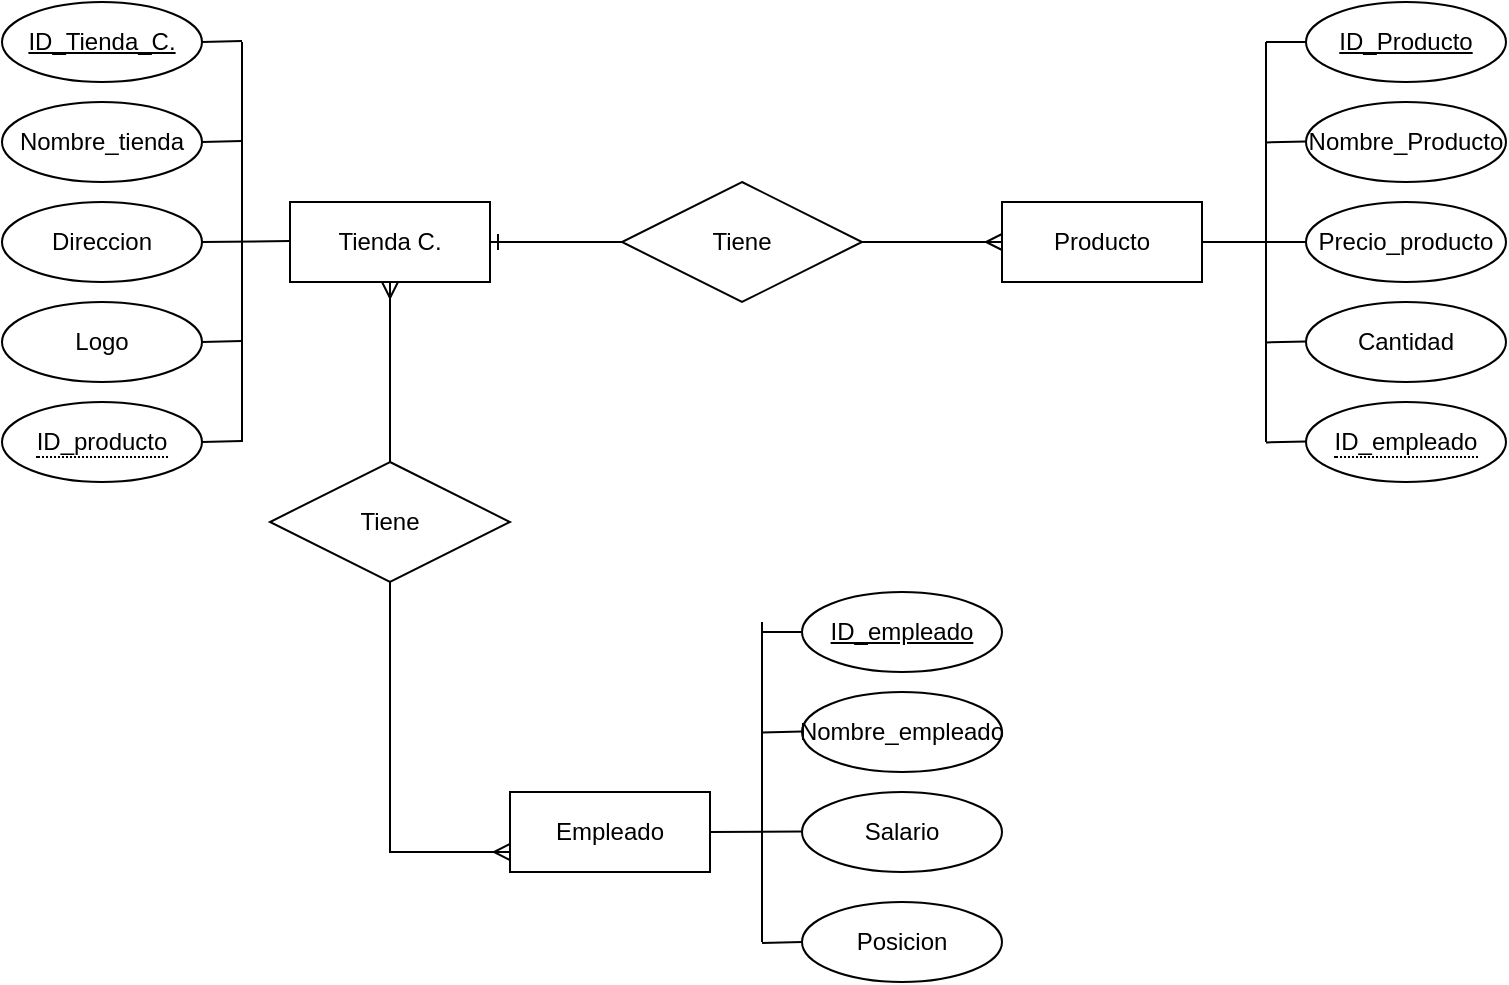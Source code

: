 <mxfile version="24.0.7" type="github" pages="5">
  <diagram name="Tienda.C" id="2m8V6FhZwHOZ2VNkXqWa">
    <mxGraphModel dx="1582" dy="851" grid="1" gridSize="10" guides="1" tooltips="1" connect="1" arrows="1" fold="1" page="1" pageScale="1" pageWidth="827" pageHeight="1169" math="0" shadow="0">
      <root>
        <mxCell id="0" />
        <mxCell id="1" parent="0" />
        <mxCell id="zKmw8zsdRDRV4cDCO3nt-3" value="Tienda C." style="whiteSpace=wrap;html=1;align=center;" vertex="1" parent="1">
          <mxGeometry x="364" y="250" width="100" height="40" as="geometry" />
        </mxCell>
        <mxCell id="zKmw8zsdRDRV4cDCO3nt-4" value="Nombre_tienda" style="ellipse;whiteSpace=wrap;html=1;align=center;" vertex="1" parent="1">
          <mxGeometry x="220" y="200" width="100" height="40" as="geometry" />
        </mxCell>
        <mxCell id="zKmw8zsdRDRV4cDCO3nt-5" value="ID_Tienda_C." style="ellipse;whiteSpace=wrap;html=1;align=center;fontStyle=4;" vertex="1" parent="1">
          <mxGeometry x="220" y="150" width="100" height="40" as="geometry" />
        </mxCell>
        <mxCell id="zKmw8zsdRDRV4cDCO3nt-6" value="&lt;span style=&quot;border-bottom: 1px dotted&quot;&gt;ID_producto&lt;/span&gt;" style="ellipse;whiteSpace=wrap;html=1;align=center;" vertex="1" parent="1">
          <mxGeometry x="220" y="350" width="100" height="40" as="geometry" />
        </mxCell>
        <mxCell id="zKmw8zsdRDRV4cDCO3nt-7" value="Direccion" style="ellipse;whiteSpace=wrap;html=1;align=center;" vertex="1" parent="1">
          <mxGeometry x="220" y="250" width="100" height="40" as="geometry" />
        </mxCell>
        <mxCell id="zKmw8zsdRDRV4cDCO3nt-8" value="Logo" style="ellipse;whiteSpace=wrap;html=1;align=center;" vertex="1" parent="1">
          <mxGeometry x="220" y="300" width="100" height="40" as="geometry" />
        </mxCell>
        <mxCell id="zKmw8zsdRDRV4cDCO3nt-12" value="" style="endArrow=none;html=1;rounded=0;" edge="1" parent="1">
          <mxGeometry relative="1" as="geometry">
            <mxPoint x="340" y="370" as="sourcePoint" />
            <mxPoint x="340" y="170" as="targetPoint" />
          </mxGeometry>
        </mxCell>
        <mxCell id="zKmw8zsdRDRV4cDCO3nt-13" value="" style="endArrow=none;html=1;rounded=0;exitX=1;exitY=0.5;exitDx=0;exitDy=0;" edge="1" parent="1" source="zKmw8zsdRDRV4cDCO3nt-5">
          <mxGeometry relative="1" as="geometry">
            <mxPoint x="310" y="169.55" as="sourcePoint" />
            <mxPoint x="340" y="169.55" as="targetPoint" />
          </mxGeometry>
        </mxCell>
        <mxCell id="zKmw8zsdRDRV4cDCO3nt-14" value="" style="endArrow=none;html=1;rounded=0;exitX=1;exitY=0.5;exitDx=0;exitDy=0;" edge="1" parent="1" source="zKmw8zsdRDRV4cDCO3nt-7">
          <mxGeometry relative="1" as="geometry">
            <mxPoint x="340" y="270" as="sourcePoint" />
            <mxPoint x="364" y="269.55" as="targetPoint" />
          </mxGeometry>
        </mxCell>
        <mxCell id="zKmw8zsdRDRV4cDCO3nt-15" value="" style="endArrow=none;html=1;rounded=0;exitX=1;exitY=0.5;exitDx=0;exitDy=0;" edge="1" parent="1">
          <mxGeometry relative="1" as="geometry">
            <mxPoint x="320" y="220" as="sourcePoint" />
            <mxPoint x="340" y="219.55" as="targetPoint" />
          </mxGeometry>
        </mxCell>
        <mxCell id="zKmw8zsdRDRV4cDCO3nt-16" value="" style="endArrow=none;html=1;rounded=0;exitX=1;exitY=0.5;exitDx=0;exitDy=0;" edge="1" parent="1">
          <mxGeometry relative="1" as="geometry">
            <mxPoint x="320" y="320" as="sourcePoint" />
            <mxPoint x="340" y="319.55" as="targetPoint" />
          </mxGeometry>
        </mxCell>
        <mxCell id="zKmw8zsdRDRV4cDCO3nt-17" value="" style="endArrow=none;html=1;rounded=0;exitX=1;exitY=0.5;exitDx=0;exitDy=0;" edge="1" parent="1">
          <mxGeometry relative="1" as="geometry">
            <mxPoint x="320" y="370" as="sourcePoint" />
            <mxPoint x="340" y="369.55" as="targetPoint" />
          </mxGeometry>
        </mxCell>
        <mxCell id="zKmw8zsdRDRV4cDCO3nt-19" style="edgeStyle=orthogonalEdgeStyle;rounded=0;orthogonalLoop=1;jettySize=auto;html=1;entryX=1;entryY=0.5;entryDx=0;entryDy=0;endArrow=ERone;endFill=0;" edge="1" parent="1" source="zKmw8zsdRDRV4cDCO3nt-18" target="zKmw8zsdRDRV4cDCO3nt-3">
          <mxGeometry relative="1" as="geometry" />
        </mxCell>
        <mxCell id="zKmw8zsdRDRV4cDCO3nt-442" style="edgeStyle=orthogonalEdgeStyle;rounded=0;orthogonalLoop=1;jettySize=auto;html=1;entryX=0;entryY=0.5;entryDx=0;entryDy=0;endArrow=ERmany;endFill=0;" edge="1" parent="1" source="zKmw8zsdRDRV4cDCO3nt-18" target="zKmw8zsdRDRV4cDCO3nt-441">
          <mxGeometry relative="1" as="geometry" />
        </mxCell>
        <mxCell id="zKmw8zsdRDRV4cDCO3nt-18" value="Tiene" style="shape=rhombus;perimeter=rhombusPerimeter;whiteSpace=wrap;html=1;align=center;" vertex="1" parent="1">
          <mxGeometry x="530" y="240" width="120" height="60" as="geometry" />
        </mxCell>
        <mxCell id="zKmw8zsdRDRV4cDCO3nt-441" value="Producto" style="whiteSpace=wrap;html=1;align=center;" vertex="1" parent="1">
          <mxGeometry x="720" y="250" width="100" height="40" as="geometry" />
        </mxCell>
        <mxCell id="zKmw8zsdRDRV4cDCO3nt-444" value="Nombre_Producto" style="ellipse;whiteSpace=wrap;html=1;align=center;direction=west;" vertex="1" parent="1">
          <mxGeometry x="872" y="200" width="100" height="40" as="geometry" />
        </mxCell>
        <mxCell id="zKmw8zsdRDRV4cDCO3nt-445" value="ID_Producto" style="ellipse;whiteSpace=wrap;html=1;align=center;fontStyle=4;direction=west;" vertex="1" parent="1">
          <mxGeometry x="872" y="150" width="100" height="40" as="geometry" />
        </mxCell>
        <mxCell id="zKmw8zsdRDRV4cDCO3nt-446" value="&lt;span style=&quot;border-bottom: 1px dotted&quot;&gt;ID_empleado&lt;/span&gt;" style="ellipse;whiteSpace=wrap;html=1;align=center;direction=west;" vertex="1" parent="1">
          <mxGeometry x="872" y="350" width="100" height="40" as="geometry" />
        </mxCell>
        <mxCell id="zKmw8zsdRDRV4cDCO3nt-447" value="Precio_producto" style="ellipse;whiteSpace=wrap;html=1;align=center;direction=west;" vertex="1" parent="1">
          <mxGeometry x="872" y="250" width="100" height="40" as="geometry" />
        </mxCell>
        <mxCell id="zKmw8zsdRDRV4cDCO3nt-448" value="Cantidad" style="ellipse;whiteSpace=wrap;html=1;align=center;direction=west;" vertex="1" parent="1">
          <mxGeometry x="872" y="300" width="100" height="40" as="geometry" />
        </mxCell>
        <mxCell id="zKmw8zsdRDRV4cDCO3nt-449" value="" style="endArrow=none;html=1;rounded=0;" edge="1" parent="1">
          <mxGeometry relative="1" as="geometry">
            <mxPoint x="852" y="370" as="sourcePoint" />
            <mxPoint x="852" y="170" as="targetPoint" />
          </mxGeometry>
        </mxCell>
        <mxCell id="zKmw8zsdRDRV4cDCO3nt-450" value="" style="endArrow=none;html=1;rounded=0;exitX=1;exitY=0.5;exitDx=0;exitDy=0;" edge="1" parent="1" source="zKmw8zsdRDRV4cDCO3nt-445">
          <mxGeometry relative="1" as="geometry">
            <mxPoint x="802" y="169.55" as="sourcePoint" />
            <mxPoint x="852" y="170" as="targetPoint" />
          </mxGeometry>
        </mxCell>
        <mxCell id="zKmw8zsdRDRV4cDCO3nt-451" value="" style="endArrow=none;html=1;rounded=0;exitX=1;exitY=0.5;exitDx=0;exitDy=0;entryX=1;entryY=0.5;entryDx=0;entryDy=0;" edge="1" parent="1" source="zKmw8zsdRDRV4cDCO3nt-447" target="zKmw8zsdRDRV4cDCO3nt-441">
          <mxGeometry relative="1" as="geometry">
            <mxPoint x="832" y="270" as="sourcePoint" />
            <mxPoint x="852" y="270" as="targetPoint" />
          </mxGeometry>
        </mxCell>
        <mxCell id="zKmw8zsdRDRV4cDCO3nt-452" value="" style="endArrow=none;html=1;rounded=0;exitX=1;exitY=0.5;exitDx=0;exitDy=0;" edge="1" parent="1">
          <mxGeometry relative="1" as="geometry">
            <mxPoint x="852" y="220.19" as="sourcePoint" />
            <mxPoint x="872" y="219.74" as="targetPoint" />
          </mxGeometry>
        </mxCell>
        <mxCell id="zKmw8zsdRDRV4cDCO3nt-453" value="" style="endArrow=none;html=1;rounded=0;exitX=1;exitY=0.5;exitDx=0;exitDy=0;" edge="1" parent="1">
          <mxGeometry relative="1" as="geometry">
            <mxPoint x="852" y="320.19" as="sourcePoint" />
            <mxPoint x="872" y="319.74" as="targetPoint" />
          </mxGeometry>
        </mxCell>
        <mxCell id="zKmw8zsdRDRV4cDCO3nt-454" value="" style="endArrow=none;html=1;rounded=0;exitX=1;exitY=0.5;exitDx=0;exitDy=0;" edge="1" parent="1">
          <mxGeometry relative="1" as="geometry">
            <mxPoint x="852" y="370.19" as="sourcePoint" />
            <mxPoint x="872" y="369.74" as="targetPoint" />
          </mxGeometry>
        </mxCell>
        <mxCell id="zKmw8zsdRDRV4cDCO3nt-457" style="edgeStyle=orthogonalEdgeStyle;rounded=0;orthogonalLoop=1;jettySize=auto;html=1;entryX=0.5;entryY=1;entryDx=0;entryDy=0;endArrow=ERmany;endFill=0;" edge="1" parent="1" source="zKmw8zsdRDRV4cDCO3nt-455" target="zKmw8zsdRDRV4cDCO3nt-3">
          <mxGeometry relative="1" as="geometry" />
        </mxCell>
        <mxCell id="zKmw8zsdRDRV4cDCO3nt-459" style="edgeStyle=orthogonalEdgeStyle;rounded=0;orthogonalLoop=1;jettySize=auto;html=1;entryX=0;entryY=0.75;entryDx=0;entryDy=0;endArrow=ERmany;endFill=0;" edge="1" parent="1" source="zKmw8zsdRDRV4cDCO3nt-455" target="zKmw8zsdRDRV4cDCO3nt-458">
          <mxGeometry relative="1" as="geometry" />
        </mxCell>
        <mxCell id="zKmw8zsdRDRV4cDCO3nt-455" value="Tiene" style="shape=rhombus;perimeter=rhombusPerimeter;whiteSpace=wrap;html=1;align=center;" vertex="1" parent="1">
          <mxGeometry x="354" y="380" width="120" height="60" as="geometry" />
        </mxCell>
        <mxCell id="zKmw8zsdRDRV4cDCO3nt-458" value="Empleado" style="whiteSpace=wrap;html=1;align=center;" vertex="1" parent="1">
          <mxGeometry x="474" y="545" width="100" height="40" as="geometry" />
        </mxCell>
        <mxCell id="zKmw8zsdRDRV4cDCO3nt-460" value="Nombre_empleado" style="ellipse;whiteSpace=wrap;html=1;align=center;direction=west;" vertex="1" parent="1">
          <mxGeometry x="620" y="495" width="100" height="40" as="geometry" />
        </mxCell>
        <mxCell id="zKmw8zsdRDRV4cDCO3nt-461" value="ID_empleado" style="ellipse;whiteSpace=wrap;html=1;align=center;fontStyle=4;direction=west;" vertex="1" parent="1">
          <mxGeometry x="620" y="445" width="100" height="40" as="geometry" />
        </mxCell>
        <mxCell id="zKmw8zsdRDRV4cDCO3nt-463" value="Salario" style="ellipse;whiteSpace=wrap;html=1;align=center;direction=west;" vertex="1" parent="1">
          <mxGeometry x="620" y="545" width="100" height="40" as="geometry" />
        </mxCell>
        <mxCell id="zKmw8zsdRDRV4cDCO3nt-464" value="Posicion" style="ellipse;whiteSpace=wrap;html=1;align=center;direction=west;" vertex="1" parent="1">
          <mxGeometry x="620" y="600" width="100" height="40" as="geometry" />
        </mxCell>
        <mxCell id="zKmw8zsdRDRV4cDCO3nt-465" value="" style="endArrow=none;html=1;rounded=0;" edge="1" parent="1">
          <mxGeometry relative="1" as="geometry">
            <mxPoint x="600" y="620" as="sourcePoint" />
            <mxPoint x="600" y="460" as="targetPoint" />
          </mxGeometry>
        </mxCell>
        <mxCell id="zKmw8zsdRDRV4cDCO3nt-466" value="" style="endArrow=none;html=1;rounded=0;exitX=1;exitY=0.5;exitDx=0;exitDy=0;" edge="1" parent="1" source="zKmw8zsdRDRV4cDCO3nt-461">
          <mxGeometry relative="1" as="geometry">
            <mxPoint x="550" y="464.55" as="sourcePoint" />
            <mxPoint x="600" y="465" as="targetPoint" />
          </mxGeometry>
        </mxCell>
        <mxCell id="zKmw8zsdRDRV4cDCO3nt-467" value="" style="endArrow=none;html=1;rounded=0;exitX=1;exitY=0.5;exitDx=0;exitDy=0;" edge="1" parent="1">
          <mxGeometry relative="1" as="geometry">
            <mxPoint x="600" y="515.19" as="sourcePoint" />
            <mxPoint x="620" y="514.74" as="targetPoint" />
          </mxGeometry>
        </mxCell>
        <mxCell id="zKmw8zsdRDRV4cDCO3nt-468" value="" style="endArrow=none;html=1;rounded=0;exitX=1;exitY=0.5;exitDx=0;exitDy=0;" edge="1" parent="1">
          <mxGeometry relative="1" as="geometry">
            <mxPoint x="600" y="620.45" as="sourcePoint" />
            <mxPoint x="620" y="620" as="targetPoint" />
          </mxGeometry>
        </mxCell>
        <mxCell id="zKmw8zsdRDRV4cDCO3nt-470" value="" style="endArrow=none;html=1;rounded=0;exitX=1;exitY=0.5;exitDx=0;exitDy=0;entryX=1;entryY=0.5;entryDx=0;entryDy=0;" edge="1" parent="1" target="zKmw8zsdRDRV4cDCO3nt-458">
          <mxGeometry relative="1" as="geometry">
            <mxPoint x="620" y="564.7" as="sourcePoint" />
            <mxPoint x="568" y="564.7" as="targetPoint" />
          </mxGeometry>
        </mxCell>
      </root>
    </mxGraphModel>
  </diagram>
  <diagram id="AbAHyK5mAOqvsAhDEMyv" name="Escuela">
    <mxGraphModel dx="1933" dy="2209" grid="1" gridSize="10" guides="1" tooltips="1" connect="1" arrows="1" fold="1" page="1" pageScale="1" pageWidth="827" pageHeight="1169" math="0" shadow="0">
      <root>
        <mxCell id="0" />
        <mxCell id="1" parent="0" />
        <mxCell id="bEyLhcB-clhpLx1HS4PT-1" value="Escuela" style="whiteSpace=wrap;html=1;align=center;" vertex="1" parent="1">
          <mxGeometry x="364" y="250" width="100" height="40" as="geometry" />
        </mxCell>
        <mxCell id="bEyLhcB-clhpLx1HS4PT-2" value="Nombre_escuela" style="ellipse;whiteSpace=wrap;html=1;align=center;" vertex="1" parent="1">
          <mxGeometry x="220" y="200" width="100" height="40" as="geometry" />
        </mxCell>
        <mxCell id="bEyLhcB-clhpLx1HS4PT-3" value="ID_escuela" style="ellipse;whiteSpace=wrap;html=1;align=center;fontStyle=4;" vertex="1" parent="1">
          <mxGeometry x="220" y="150" width="100" height="40" as="geometry" />
        </mxCell>
        <mxCell id="bEyLhcB-clhpLx1HS4PT-4" value="&lt;span style=&quot;border-bottom: 1px dotted&quot;&gt;ID_estudiante&lt;/span&gt;" style="ellipse;whiteSpace=wrap;html=1;align=center;" vertex="1" parent="1">
          <mxGeometry x="220" y="350" width="100" height="40" as="geometry" />
        </mxCell>
        <mxCell id="bEyLhcB-clhpLx1HS4PT-5" value="Direccion" style="ellipse;whiteSpace=wrap;html=1;align=center;" vertex="1" parent="1">
          <mxGeometry x="220" y="250" width="100" height="40" as="geometry" />
        </mxCell>
        <mxCell id="bEyLhcB-clhpLx1HS4PT-6" value="Color" style="ellipse;whiteSpace=wrap;html=1;align=center;" vertex="1" parent="1">
          <mxGeometry x="220" y="300" width="100" height="40" as="geometry" />
        </mxCell>
        <mxCell id="bEyLhcB-clhpLx1HS4PT-7" value="" style="endArrow=none;html=1;rounded=0;" edge="1" parent="1">
          <mxGeometry relative="1" as="geometry">
            <mxPoint x="340" y="470" as="sourcePoint" />
            <mxPoint x="340" y="170" as="targetPoint" />
          </mxGeometry>
        </mxCell>
        <mxCell id="bEyLhcB-clhpLx1HS4PT-8" value="" style="endArrow=none;html=1;rounded=0;exitX=1;exitY=0.5;exitDx=0;exitDy=0;" edge="1" parent="1" source="bEyLhcB-clhpLx1HS4PT-3">
          <mxGeometry relative="1" as="geometry">
            <mxPoint x="310" y="169.55" as="sourcePoint" />
            <mxPoint x="340" y="169.55" as="targetPoint" />
          </mxGeometry>
        </mxCell>
        <mxCell id="bEyLhcB-clhpLx1HS4PT-9" value="" style="endArrow=none;html=1;rounded=0;exitX=1;exitY=0.5;exitDx=0;exitDy=0;" edge="1" parent="1" source="bEyLhcB-clhpLx1HS4PT-5">
          <mxGeometry relative="1" as="geometry">
            <mxPoint x="340" y="270" as="sourcePoint" />
            <mxPoint x="364" y="269.55" as="targetPoint" />
          </mxGeometry>
        </mxCell>
        <mxCell id="bEyLhcB-clhpLx1HS4PT-10" value="" style="endArrow=none;html=1;rounded=0;exitX=1;exitY=0.5;exitDx=0;exitDy=0;" edge="1" parent="1">
          <mxGeometry relative="1" as="geometry">
            <mxPoint x="320" y="220" as="sourcePoint" />
            <mxPoint x="340" y="219.55" as="targetPoint" />
          </mxGeometry>
        </mxCell>
        <mxCell id="bEyLhcB-clhpLx1HS4PT-11" value="" style="endArrow=none;html=1;rounded=0;exitX=1;exitY=0.5;exitDx=0;exitDy=0;" edge="1" parent="1">
          <mxGeometry relative="1" as="geometry">
            <mxPoint x="320" y="320" as="sourcePoint" />
            <mxPoint x="340" y="319.55" as="targetPoint" />
          </mxGeometry>
        </mxCell>
        <mxCell id="bEyLhcB-clhpLx1HS4PT-12" value="" style="endArrow=none;html=1;rounded=0;exitX=1;exitY=0.5;exitDx=0;exitDy=0;" edge="1" parent="1">
          <mxGeometry relative="1" as="geometry">
            <mxPoint x="320" y="370" as="sourcePoint" />
            <mxPoint x="340" y="369.55" as="targetPoint" />
          </mxGeometry>
        </mxCell>
        <mxCell id="bEyLhcB-clhpLx1HS4PT-13" style="edgeStyle=orthogonalEdgeStyle;rounded=0;orthogonalLoop=1;jettySize=auto;html=1;entryX=1;entryY=0.5;entryDx=0;entryDy=0;endArrow=ERone;endFill=0;" edge="1" parent="1" source="bEyLhcB-clhpLx1HS4PT-15" target="bEyLhcB-clhpLx1HS4PT-1">
          <mxGeometry relative="1" as="geometry" />
        </mxCell>
        <mxCell id="bEyLhcB-clhpLx1HS4PT-14" style="edgeStyle=orthogonalEdgeStyle;rounded=0;orthogonalLoop=1;jettySize=auto;html=1;entryX=0;entryY=0.5;entryDx=0;entryDy=0;endArrow=ERmany;endFill=0;" edge="1" parent="1" source="bEyLhcB-clhpLx1HS4PT-15" target="bEyLhcB-clhpLx1HS4PT-16">
          <mxGeometry relative="1" as="geometry" />
        </mxCell>
        <mxCell id="bEyLhcB-clhpLx1HS4PT-15" value="Tiene" style="shape=rhombus;perimeter=rhombusPerimeter;whiteSpace=wrap;html=1;align=center;" vertex="1" parent="1">
          <mxGeometry x="530" y="240" width="120" height="60" as="geometry" />
        </mxCell>
        <mxCell id="bEyLhcB-clhpLx1HS4PT-16" value="Estudiante" style="whiteSpace=wrap;html=1;align=center;" vertex="1" parent="1">
          <mxGeometry x="720" y="250" width="100" height="40" as="geometry" />
        </mxCell>
        <mxCell id="bEyLhcB-clhpLx1HS4PT-17" value="Nombre_estudiante" style="ellipse;whiteSpace=wrap;html=1;align=center;direction=west;" vertex="1" parent="1">
          <mxGeometry x="872" y="200" width="100" height="40" as="geometry" />
        </mxCell>
        <mxCell id="bEyLhcB-clhpLx1HS4PT-18" value="ID_estudiante" style="ellipse;whiteSpace=wrap;html=1;align=center;fontStyle=4;direction=west;" vertex="1" parent="1">
          <mxGeometry x="872" y="150" width="100" height="40" as="geometry" />
        </mxCell>
        <mxCell id="bEyLhcB-clhpLx1HS4PT-20" value="Matricula_estudiante" style="ellipse;whiteSpace=wrap;html=1;align=center;direction=west;" vertex="1" parent="1">
          <mxGeometry x="872" y="250" width="118" height="40" as="geometry" />
        </mxCell>
        <mxCell id="bEyLhcB-clhpLx1HS4PT-21" value="Fech_nac" style="ellipse;whiteSpace=wrap;html=1;align=center;direction=west;" vertex="1" parent="1">
          <mxGeometry x="872" y="300" width="100" height="40" as="geometry" />
        </mxCell>
        <mxCell id="bEyLhcB-clhpLx1HS4PT-22" value="" style="endArrow=none;html=1;rounded=0;" edge="1" parent="1">
          <mxGeometry relative="1" as="geometry">
            <mxPoint x="852" y="320" as="sourcePoint" />
            <mxPoint x="852" y="170" as="targetPoint" />
          </mxGeometry>
        </mxCell>
        <mxCell id="bEyLhcB-clhpLx1HS4PT-23" value="" style="endArrow=none;html=1;rounded=0;exitX=1;exitY=0.5;exitDx=0;exitDy=0;" edge="1" parent="1" source="bEyLhcB-clhpLx1HS4PT-18">
          <mxGeometry relative="1" as="geometry">
            <mxPoint x="802" y="169.55" as="sourcePoint" />
            <mxPoint x="852" y="170" as="targetPoint" />
          </mxGeometry>
        </mxCell>
        <mxCell id="bEyLhcB-clhpLx1HS4PT-24" value="" style="endArrow=none;html=1;rounded=0;exitX=1;exitY=0.5;exitDx=0;exitDy=0;entryX=1;entryY=0.5;entryDx=0;entryDy=0;" edge="1" parent="1" source="bEyLhcB-clhpLx1HS4PT-20" target="bEyLhcB-clhpLx1HS4PT-16">
          <mxGeometry relative="1" as="geometry">
            <mxPoint x="832" y="270" as="sourcePoint" />
            <mxPoint x="852" y="270" as="targetPoint" />
          </mxGeometry>
        </mxCell>
        <mxCell id="bEyLhcB-clhpLx1HS4PT-25" value="" style="endArrow=none;html=1;rounded=0;exitX=1;exitY=0.5;exitDx=0;exitDy=0;" edge="1" parent="1">
          <mxGeometry relative="1" as="geometry">
            <mxPoint x="852" y="220.19" as="sourcePoint" />
            <mxPoint x="872" y="219.74" as="targetPoint" />
          </mxGeometry>
        </mxCell>
        <mxCell id="bEyLhcB-clhpLx1HS4PT-26" value="" style="endArrow=none;html=1;rounded=0;exitX=1;exitY=0.5;exitDx=0;exitDy=0;" edge="1" parent="1">
          <mxGeometry relative="1" as="geometry">
            <mxPoint x="852" y="320.19" as="sourcePoint" />
            <mxPoint x="872" y="319.74" as="targetPoint" />
          </mxGeometry>
        </mxCell>
        <mxCell id="bEyLhcB-clhpLx1HS4PT-28" style="edgeStyle=orthogonalEdgeStyle;rounded=0;orthogonalLoop=1;jettySize=auto;html=1;entryX=0.5;entryY=1;entryDx=0;entryDy=0;endArrow=ERmany;endFill=0;" edge="1" parent="1" source="bEyLhcB-clhpLx1HS4PT-30" target="bEyLhcB-clhpLx1HS4PT-1">
          <mxGeometry relative="1" as="geometry" />
        </mxCell>
        <mxCell id="bEyLhcB-clhpLx1HS4PT-29" style="edgeStyle=orthogonalEdgeStyle;rounded=0;orthogonalLoop=1;jettySize=auto;html=1;entryX=0;entryY=0.75;entryDx=0;entryDy=0;endArrow=ERmany;endFill=0;" edge="1" parent="1" source="bEyLhcB-clhpLx1HS4PT-30" target="bEyLhcB-clhpLx1HS4PT-31">
          <mxGeometry relative="1" as="geometry" />
        </mxCell>
        <mxCell id="bEyLhcB-clhpLx1HS4PT-30" value="Tiene" style="shape=rhombus;perimeter=rhombusPerimeter;whiteSpace=wrap;html=1;align=center;" vertex="1" parent="1">
          <mxGeometry x="354" y="380" width="120" height="60" as="geometry" />
        </mxCell>
        <mxCell id="bEyLhcB-clhpLx1HS4PT-31" value="Profesor/Docente" style="whiteSpace=wrap;html=1;align=center;" vertex="1" parent="1">
          <mxGeometry x="474" y="545" width="100" height="40" as="geometry" />
        </mxCell>
        <mxCell id="bEyLhcB-clhpLx1HS4PT-32" value="nombre_profesor" style="ellipse;whiteSpace=wrap;html=1;align=center;direction=west;" vertex="1" parent="1">
          <mxGeometry x="620" y="495" width="100" height="40" as="geometry" />
        </mxCell>
        <mxCell id="bEyLhcB-clhpLx1HS4PT-33" value="ID_profesor" style="ellipse;whiteSpace=wrap;html=1;align=center;fontStyle=4;direction=west;" vertex="1" parent="1">
          <mxGeometry x="620" y="445" width="100" height="40" as="geometry" />
        </mxCell>
        <mxCell id="bEyLhcB-clhpLx1HS4PT-34" value="Fech_nac" style="ellipse;whiteSpace=wrap;html=1;align=center;direction=west;" vertex="1" parent="1">
          <mxGeometry x="620" y="545" width="100" height="40" as="geometry" />
        </mxCell>
        <mxCell id="bEyLhcB-clhpLx1HS4PT-35" value="Email" style="ellipse;whiteSpace=wrap;html=1;align=center;direction=west;" vertex="1" parent="1">
          <mxGeometry x="620" y="600" width="100" height="40" as="geometry" />
        </mxCell>
        <mxCell id="bEyLhcB-clhpLx1HS4PT-36" value="" style="endArrow=none;html=1;rounded=0;" edge="1" parent="1">
          <mxGeometry relative="1" as="geometry">
            <mxPoint x="600" y="620" as="sourcePoint" />
            <mxPoint x="600" y="460" as="targetPoint" />
          </mxGeometry>
        </mxCell>
        <mxCell id="bEyLhcB-clhpLx1HS4PT-37" value="" style="endArrow=none;html=1;rounded=0;exitX=1;exitY=0.5;exitDx=0;exitDy=0;" edge="1" parent="1" source="bEyLhcB-clhpLx1HS4PT-33">
          <mxGeometry relative="1" as="geometry">
            <mxPoint x="550" y="464.55" as="sourcePoint" />
            <mxPoint x="600" y="465" as="targetPoint" />
          </mxGeometry>
        </mxCell>
        <mxCell id="bEyLhcB-clhpLx1HS4PT-38" value="" style="endArrow=none;html=1;rounded=0;exitX=1;exitY=0.5;exitDx=0;exitDy=0;" edge="1" parent="1">
          <mxGeometry relative="1" as="geometry">
            <mxPoint x="600" y="515.19" as="sourcePoint" />
            <mxPoint x="620" y="514.74" as="targetPoint" />
          </mxGeometry>
        </mxCell>
        <mxCell id="bEyLhcB-clhpLx1HS4PT-39" value="" style="endArrow=none;html=1;rounded=0;exitX=1;exitY=0.5;exitDx=0;exitDy=0;" edge="1" parent="1">
          <mxGeometry relative="1" as="geometry">
            <mxPoint x="600" y="620.45" as="sourcePoint" />
            <mxPoint x="620" y="620" as="targetPoint" />
          </mxGeometry>
        </mxCell>
        <mxCell id="bEyLhcB-clhpLx1HS4PT-40" value="" style="endArrow=none;html=1;rounded=0;exitX=1;exitY=0.5;exitDx=0;exitDy=0;entryX=1;entryY=0.5;entryDx=0;entryDy=0;" edge="1" parent="1" target="bEyLhcB-clhpLx1HS4PT-31">
          <mxGeometry relative="1" as="geometry">
            <mxPoint x="620" y="564.7" as="sourcePoint" />
            <mxPoint x="568" y="564.7" as="targetPoint" />
          </mxGeometry>
        </mxCell>
        <mxCell id="bEyLhcB-clhpLx1HS4PT-41" value="&lt;span style=&quot;border-bottom: 1px dotted&quot;&gt;ID_profesor&lt;/span&gt;" style="ellipse;whiteSpace=wrap;html=1;align=center;" vertex="1" parent="1">
          <mxGeometry x="220" y="400" width="100" height="40" as="geometry" />
        </mxCell>
        <mxCell id="bEyLhcB-clhpLx1HS4PT-42" value="&lt;span style=&quot;border-bottom: 1px dotted&quot;&gt;ID_modulo&lt;/span&gt;" style="ellipse;whiteSpace=wrap;html=1;align=center;" vertex="1" parent="1">
          <mxGeometry x="220" y="450" width="100" height="40" as="geometry" />
        </mxCell>
        <mxCell id="bEyLhcB-clhpLx1HS4PT-43" value="" style="endArrow=none;html=1;rounded=0;exitX=1;exitY=0.5;exitDx=0;exitDy=0;" edge="1" parent="1">
          <mxGeometry relative="1" as="geometry">
            <mxPoint x="320" y="420.11" as="sourcePoint" />
            <mxPoint x="340" y="419.66" as="targetPoint" />
          </mxGeometry>
        </mxCell>
        <mxCell id="bEyLhcB-clhpLx1HS4PT-44" value="" style="endArrow=none;html=1;rounded=0;exitX=1;exitY=0.5;exitDx=0;exitDy=0;" edge="1" parent="1">
          <mxGeometry relative="1" as="geometry">
            <mxPoint x="320" y="470.11" as="sourcePoint" />
            <mxPoint x="340" y="469.66" as="targetPoint" />
          </mxGeometry>
        </mxCell>
        <mxCell id="b6qHCWSXEm4MBoQE2xD7-1" value="Modulo" style="whiteSpace=wrap;html=1;align=center;" vertex="1" parent="1">
          <mxGeometry x="474" y="55" width="100" height="40" as="geometry" />
        </mxCell>
        <mxCell id="b6qHCWSXEm4MBoQE2xD7-2" value="Nombre_modulo" style="ellipse;whiteSpace=wrap;html=1;align=center;direction=west;" vertex="1" parent="1">
          <mxGeometry x="620" y="5" width="100" height="40" as="geometry" />
        </mxCell>
        <mxCell id="b6qHCWSXEm4MBoQE2xD7-3" value="ID_modulo" style="ellipse;whiteSpace=wrap;html=1;align=center;fontStyle=4;direction=west;" vertex="1" parent="1">
          <mxGeometry x="620" y="-45" width="100" height="40" as="geometry" />
        </mxCell>
        <mxCell id="b6qHCWSXEm4MBoQE2xD7-4" value="Descrip_modulo" style="ellipse;whiteSpace=wrap;html=1;align=center;direction=west;" vertex="1" parent="1">
          <mxGeometry x="620" y="55" width="100" height="40" as="geometry" />
        </mxCell>
        <mxCell id="b6qHCWSXEm4MBoQE2xD7-6" value="" style="endArrow=none;html=1;rounded=0;" edge="1" parent="1">
          <mxGeometry relative="1" as="geometry">
            <mxPoint x="600" y="75" as="sourcePoint" />
            <mxPoint x="600" y="-25" as="targetPoint" />
          </mxGeometry>
        </mxCell>
        <mxCell id="b6qHCWSXEm4MBoQE2xD7-7" value="" style="endArrow=none;html=1;rounded=0;exitX=1;exitY=0.5;exitDx=0;exitDy=0;" edge="1" parent="1" source="b6qHCWSXEm4MBoQE2xD7-3">
          <mxGeometry relative="1" as="geometry">
            <mxPoint x="550" y="-25.45" as="sourcePoint" />
            <mxPoint x="600" y="-25" as="targetPoint" />
          </mxGeometry>
        </mxCell>
        <mxCell id="b6qHCWSXEm4MBoQE2xD7-8" value="" style="endArrow=none;html=1;rounded=0;exitX=1;exitY=0.5;exitDx=0;exitDy=0;" edge="1" parent="1">
          <mxGeometry relative="1" as="geometry">
            <mxPoint x="600" y="25.19" as="sourcePoint" />
            <mxPoint x="620" y="24.74" as="targetPoint" />
          </mxGeometry>
        </mxCell>
        <mxCell id="b6qHCWSXEm4MBoQE2xD7-10" value="" style="endArrow=none;html=1;rounded=0;exitX=1;exitY=0.5;exitDx=0;exitDy=0;entryX=1;entryY=0.5;entryDx=0;entryDy=0;" edge="1" parent="1" target="b6qHCWSXEm4MBoQE2xD7-1">
          <mxGeometry relative="1" as="geometry">
            <mxPoint x="620" y="74.7" as="sourcePoint" />
            <mxPoint x="568" y="74.7" as="targetPoint" />
          </mxGeometry>
        </mxCell>
        <mxCell id="b6qHCWSXEm4MBoQE2xD7-12" style="edgeStyle=orthogonalEdgeStyle;rounded=0;orthogonalLoop=1;jettySize=auto;html=1;entryX=0.5;entryY=0;entryDx=0;entryDy=0;endArrow=ERmany;endFill=0;" edge="1" parent="1" source="b6qHCWSXEm4MBoQE2xD7-11" target="bEyLhcB-clhpLx1HS4PT-1">
          <mxGeometry relative="1" as="geometry" />
        </mxCell>
        <mxCell id="b6qHCWSXEm4MBoQE2xD7-13" style="edgeStyle=orthogonalEdgeStyle;rounded=0;orthogonalLoop=1;jettySize=auto;html=1;entryX=0;entryY=0.5;entryDx=0;entryDy=0;endArrow=ERmany;endFill=0;" edge="1" parent="1" source="b6qHCWSXEm4MBoQE2xD7-11" target="b6qHCWSXEm4MBoQE2xD7-1">
          <mxGeometry relative="1" as="geometry" />
        </mxCell>
        <mxCell id="b6qHCWSXEm4MBoQE2xD7-11" value="Tiene" style="shape=rhombus;perimeter=rhombusPerimeter;whiteSpace=wrap;html=1;align=center;" vertex="1" parent="1">
          <mxGeometry x="354" y="110" width="120" height="60" as="geometry" />
        </mxCell>
      </root>
    </mxGraphModel>
  </diagram>
  <diagram id="G-hKXIeQyWK_ssb2zb4h" name="Bilbioteca">
    <mxGraphModel dx="757" dy="407" grid="1" gridSize="10" guides="1" tooltips="1" connect="1" arrows="1" fold="1" page="1" pageScale="1" pageWidth="827" pageHeight="1169" math="0" shadow="0">
      <root>
        <mxCell id="0" />
        <mxCell id="1" parent="0" />
        <mxCell id="8fRV8S-qYjacb0lHWeeU-1" value="Biblioteca" style="whiteSpace=wrap;html=1;align=center;" vertex="1" parent="1">
          <mxGeometry x="364" y="250" width="100" height="40" as="geometry" />
        </mxCell>
        <mxCell id="8fRV8S-qYjacb0lHWeeU-2" value="Nombre_biblioteca" style="ellipse;whiteSpace=wrap;html=1;align=center;" vertex="1" parent="1">
          <mxGeometry x="220" y="200" width="100" height="40" as="geometry" />
        </mxCell>
        <mxCell id="8fRV8S-qYjacb0lHWeeU-3" value="ID_biblioteca" style="ellipse;whiteSpace=wrap;html=1;align=center;fontStyle=4;" vertex="1" parent="1">
          <mxGeometry x="220" y="150" width="100" height="40" as="geometry" />
        </mxCell>
        <mxCell id="8fRV8S-qYjacb0lHWeeU-5" value="Direccion" style="ellipse;whiteSpace=wrap;html=1;align=center;" vertex="1" parent="1">
          <mxGeometry x="220" y="250" width="100" height="40" as="geometry" />
        </mxCell>
        <mxCell id="8fRV8S-qYjacb0lHWeeU-6" value="Logo" style="ellipse;whiteSpace=wrap;html=1;align=center;" vertex="1" parent="1">
          <mxGeometry x="220" y="300" width="100" height="40" as="geometry" />
        </mxCell>
        <mxCell id="8fRV8S-qYjacb0lHWeeU-7" value="" style="endArrow=none;html=1;rounded=0;" edge="1" parent="1">
          <mxGeometry relative="1" as="geometry">
            <mxPoint x="340" y="420" as="sourcePoint" />
            <mxPoint x="340" y="170" as="targetPoint" />
          </mxGeometry>
        </mxCell>
        <mxCell id="8fRV8S-qYjacb0lHWeeU-8" value="" style="endArrow=none;html=1;rounded=0;exitX=1;exitY=0.5;exitDx=0;exitDy=0;" edge="1" parent="1" source="8fRV8S-qYjacb0lHWeeU-3">
          <mxGeometry relative="1" as="geometry">
            <mxPoint x="310" y="169.55" as="sourcePoint" />
            <mxPoint x="340" y="169.55" as="targetPoint" />
          </mxGeometry>
        </mxCell>
        <mxCell id="8fRV8S-qYjacb0lHWeeU-9" value="" style="endArrow=none;html=1;rounded=0;exitX=1;exitY=0.5;exitDx=0;exitDy=0;" edge="1" parent="1" source="8fRV8S-qYjacb0lHWeeU-5">
          <mxGeometry relative="1" as="geometry">
            <mxPoint x="340" y="270" as="sourcePoint" />
            <mxPoint x="364" y="269.55" as="targetPoint" />
          </mxGeometry>
        </mxCell>
        <mxCell id="8fRV8S-qYjacb0lHWeeU-10" value="" style="endArrow=none;html=1;rounded=0;exitX=1;exitY=0.5;exitDx=0;exitDy=0;" edge="1" parent="1">
          <mxGeometry relative="1" as="geometry">
            <mxPoint x="320" y="220" as="sourcePoint" />
            <mxPoint x="340" y="219.55" as="targetPoint" />
          </mxGeometry>
        </mxCell>
        <mxCell id="8fRV8S-qYjacb0lHWeeU-11" value="" style="endArrow=none;html=1;rounded=0;exitX=1;exitY=0.5;exitDx=0;exitDy=0;" edge="1" parent="1">
          <mxGeometry relative="1" as="geometry">
            <mxPoint x="320" y="320" as="sourcePoint" />
            <mxPoint x="340" y="319.55" as="targetPoint" />
          </mxGeometry>
        </mxCell>
        <mxCell id="8fRV8S-qYjacb0lHWeeU-12" value="" style="endArrow=none;html=1;rounded=0;exitX=1;exitY=0.5;exitDx=0;exitDy=0;" edge="1" parent="1">
          <mxGeometry relative="1" as="geometry">
            <mxPoint x="320" y="370" as="sourcePoint" />
            <mxPoint x="340" y="369.55" as="targetPoint" />
          </mxGeometry>
        </mxCell>
        <mxCell id="8fRV8S-qYjacb0lHWeeU-13" style="edgeStyle=orthogonalEdgeStyle;rounded=0;orthogonalLoop=1;jettySize=auto;html=1;entryX=1;entryY=0.5;entryDx=0;entryDy=0;endArrow=ERone;endFill=0;" edge="1" parent="1" source="8fRV8S-qYjacb0lHWeeU-15" target="8fRV8S-qYjacb0lHWeeU-1">
          <mxGeometry relative="1" as="geometry" />
        </mxCell>
        <mxCell id="8fRV8S-qYjacb0lHWeeU-14" style="edgeStyle=orthogonalEdgeStyle;rounded=0;orthogonalLoop=1;jettySize=auto;html=1;entryX=0;entryY=0.5;entryDx=0;entryDy=0;endArrow=ERmany;endFill=0;" edge="1" parent="1" source="8fRV8S-qYjacb0lHWeeU-15" target="8fRV8S-qYjacb0lHWeeU-16">
          <mxGeometry relative="1" as="geometry" />
        </mxCell>
        <mxCell id="8fRV8S-qYjacb0lHWeeU-15" value="Tiene" style="shape=rhombus;perimeter=rhombusPerimeter;whiteSpace=wrap;html=1;align=center;" vertex="1" parent="1">
          <mxGeometry x="530" y="240" width="120" height="60" as="geometry" />
        </mxCell>
        <mxCell id="8fRV8S-qYjacb0lHWeeU-16" value="Persona" style="whiteSpace=wrap;html=1;align=center;" vertex="1" parent="1">
          <mxGeometry x="720" y="250" width="100" height="40" as="geometry" />
        </mxCell>
        <mxCell id="8fRV8S-qYjacb0lHWeeU-17" value="Nombre_persona" style="ellipse;whiteSpace=wrap;html=1;align=center;direction=west;" vertex="1" parent="1">
          <mxGeometry x="872" y="200" width="100" height="40" as="geometry" />
        </mxCell>
        <mxCell id="8fRV8S-qYjacb0lHWeeU-18" value="ID_Persona" style="ellipse;whiteSpace=wrap;html=1;align=center;fontStyle=4;direction=west;" vertex="1" parent="1">
          <mxGeometry x="872" y="150" width="100" height="40" as="geometry" />
        </mxCell>
        <mxCell id="8fRV8S-qYjacb0lHWeeU-20" value="Telefono" style="ellipse;whiteSpace=wrap;html=1;align=center;direction=west;" vertex="1" parent="1">
          <mxGeometry x="872" y="250" width="100" height="40" as="geometry" />
        </mxCell>
        <mxCell id="8fRV8S-qYjacb0lHWeeU-21" value="fech-nac" style="ellipse;whiteSpace=wrap;html=1;align=center;direction=west;" vertex="1" parent="1">
          <mxGeometry x="872" y="300" width="100" height="40" as="geometry" />
        </mxCell>
        <mxCell id="8fRV8S-qYjacb0lHWeeU-22" value="" style="endArrow=none;html=1;rounded=0;" edge="1" parent="1">
          <mxGeometry relative="1" as="geometry">
            <mxPoint x="852" y="320" as="sourcePoint" />
            <mxPoint x="852" y="170" as="targetPoint" />
          </mxGeometry>
        </mxCell>
        <mxCell id="8fRV8S-qYjacb0lHWeeU-23" value="" style="endArrow=none;html=1;rounded=0;exitX=1;exitY=0.5;exitDx=0;exitDy=0;" edge="1" parent="1" source="8fRV8S-qYjacb0lHWeeU-18">
          <mxGeometry relative="1" as="geometry">
            <mxPoint x="802" y="169.55" as="sourcePoint" />
            <mxPoint x="852" y="170" as="targetPoint" />
          </mxGeometry>
        </mxCell>
        <mxCell id="8fRV8S-qYjacb0lHWeeU-24" value="" style="endArrow=none;html=1;rounded=0;exitX=1;exitY=0.5;exitDx=0;exitDy=0;entryX=1;entryY=0.5;entryDx=0;entryDy=0;" edge="1" parent="1" source="8fRV8S-qYjacb0lHWeeU-20" target="8fRV8S-qYjacb0lHWeeU-16">
          <mxGeometry relative="1" as="geometry">
            <mxPoint x="832" y="270" as="sourcePoint" />
            <mxPoint x="852" y="270" as="targetPoint" />
          </mxGeometry>
        </mxCell>
        <mxCell id="8fRV8S-qYjacb0lHWeeU-25" value="" style="endArrow=none;html=1;rounded=0;exitX=1;exitY=0.5;exitDx=0;exitDy=0;" edge="1" parent="1">
          <mxGeometry relative="1" as="geometry">
            <mxPoint x="852" y="220.19" as="sourcePoint" />
            <mxPoint x="872" y="219.74" as="targetPoint" />
          </mxGeometry>
        </mxCell>
        <mxCell id="8fRV8S-qYjacb0lHWeeU-26" value="" style="endArrow=none;html=1;rounded=0;exitX=1;exitY=0.5;exitDx=0;exitDy=0;" edge="1" parent="1">
          <mxGeometry relative="1" as="geometry">
            <mxPoint x="852" y="320.19" as="sourcePoint" />
            <mxPoint x="872" y="319.74" as="targetPoint" />
          </mxGeometry>
        </mxCell>
        <mxCell id="8fRV8S-qYjacb0lHWeeU-28" style="edgeStyle=orthogonalEdgeStyle;rounded=0;orthogonalLoop=1;jettySize=auto;html=1;entryX=0.5;entryY=1;entryDx=0;entryDy=0;endArrow=ERmany;endFill=0;" edge="1" parent="1" source="8fRV8S-qYjacb0lHWeeU-30" target="8fRV8S-qYjacb0lHWeeU-1">
          <mxGeometry relative="1" as="geometry" />
        </mxCell>
        <mxCell id="8fRV8S-qYjacb0lHWeeU-29" style="edgeStyle=orthogonalEdgeStyle;rounded=0;orthogonalLoop=1;jettySize=auto;html=1;entryX=0;entryY=0.75;entryDx=0;entryDy=0;endArrow=ERmany;endFill=0;" edge="1" parent="1" source="8fRV8S-qYjacb0lHWeeU-30" target="8fRV8S-qYjacb0lHWeeU-31">
          <mxGeometry relative="1" as="geometry" />
        </mxCell>
        <mxCell id="8fRV8S-qYjacb0lHWeeU-30" value="Tiene" style="shape=rhombus;perimeter=rhombusPerimeter;whiteSpace=wrap;html=1;align=center;" vertex="1" parent="1">
          <mxGeometry x="354" y="380" width="120" height="60" as="geometry" />
        </mxCell>
        <mxCell id="8fRV8S-qYjacb0lHWeeU-31" value="Libro" style="whiteSpace=wrap;html=1;align=center;" vertex="1" parent="1">
          <mxGeometry x="474" y="545" width="100" height="40" as="geometry" />
        </mxCell>
        <mxCell id="8fRV8S-qYjacb0lHWeeU-32" value="Nombre_libro" style="ellipse;whiteSpace=wrap;html=1;align=center;direction=west;" vertex="1" parent="1">
          <mxGeometry x="620" y="495" width="100" height="40" as="geometry" />
        </mxCell>
        <mxCell id="8fRV8S-qYjacb0lHWeeU-33" value="ID_libro" style="ellipse;whiteSpace=wrap;html=1;align=center;fontStyle=4;direction=west;" vertex="1" parent="1">
          <mxGeometry x="620" y="445" width="100" height="40" as="geometry" />
        </mxCell>
        <mxCell id="8fRV8S-qYjacb0lHWeeU-34" value="descrip_libro" style="ellipse;whiteSpace=wrap;html=1;align=center;direction=west;" vertex="1" parent="1">
          <mxGeometry x="620" y="545" width="100" height="40" as="geometry" />
        </mxCell>
        <mxCell id="8fRV8S-qYjacb0lHWeeU-35" value="Autor" style="ellipse;whiteSpace=wrap;html=1;align=center;direction=west;" vertex="1" parent="1">
          <mxGeometry x="620" y="600" width="100" height="40" as="geometry" />
        </mxCell>
        <mxCell id="8fRV8S-qYjacb0lHWeeU-36" value="" style="endArrow=none;html=1;rounded=0;" edge="1" parent="1">
          <mxGeometry relative="1" as="geometry">
            <mxPoint x="600" y="620" as="sourcePoint" />
            <mxPoint x="600" y="460" as="targetPoint" />
          </mxGeometry>
        </mxCell>
        <mxCell id="8fRV8S-qYjacb0lHWeeU-37" value="" style="endArrow=none;html=1;rounded=0;exitX=1;exitY=0.5;exitDx=0;exitDy=0;" edge="1" parent="1" source="8fRV8S-qYjacb0lHWeeU-33">
          <mxGeometry relative="1" as="geometry">
            <mxPoint x="550" y="464.55" as="sourcePoint" />
            <mxPoint x="600" y="465" as="targetPoint" />
          </mxGeometry>
        </mxCell>
        <mxCell id="8fRV8S-qYjacb0lHWeeU-38" value="" style="endArrow=none;html=1;rounded=0;exitX=1;exitY=0.5;exitDx=0;exitDy=0;" edge="1" parent="1">
          <mxGeometry relative="1" as="geometry">
            <mxPoint x="600" y="515.19" as="sourcePoint" />
            <mxPoint x="620" y="514.74" as="targetPoint" />
          </mxGeometry>
        </mxCell>
        <mxCell id="8fRV8S-qYjacb0lHWeeU-39" value="" style="endArrow=none;html=1;rounded=0;exitX=1;exitY=0.5;exitDx=0;exitDy=0;" edge="1" parent="1">
          <mxGeometry relative="1" as="geometry">
            <mxPoint x="600" y="620.45" as="sourcePoint" />
            <mxPoint x="620" y="620" as="targetPoint" />
          </mxGeometry>
        </mxCell>
        <mxCell id="8fRV8S-qYjacb0lHWeeU-40" value="" style="endArrow=none;html=1;rounded=0;exitX=1;exitY=0.5;exitDx=0;exitDy=0;entryX=1;entryY=0.5;entryDx=0;entryDy=0;" edge="1" parent="1" target="8fRV8S-qYjacb0lHWeeU-31">
          <mxGeometry relative="1" as="geometry">
            <mxPoint x="620" y="564.7" as="sourcePoint" />
            <mxPoint x="568" y="564.7" as="targetPoint" />
          </mxGeometry>
        </mxCell>
        <mxCell id="8fRV8S-qYjacb0lHWeeU-42" value="&lt;span style=&quot;border-bottom: 1px dotted&quot;&gt;ID_libro&lt;/span&gt;" style="ellipse;whiteSpace=wrap;html=1;align=center;" vertex="1" parent="1">
          <mxGeometry x="220" y="350" width="100" height="40" as="geometry" />
        </mxCell>
        <mxCell id="8fRV8S-qYjacb0lHWeeU-43" value="&lt;span style=&quot;border-bottom: 1px dotted&quot;&gt;ID_libro&lt;/span&gt;" style="ellipse;whiteSpace=wrap;html=1;align=center;" vertex="1" parent="1">
          <mxGeometry x="220" y="400" width="100" height="40" as="geometry" />
        </mxCell>
        <mxCell id="8fRV8S-qYjacb0lHWeeU-44" value="" style="endArrow=none;html=1;rounded=0;exitX=1;exitY=0.5;exitDx=0;exitDy=0;" edge="1" parent="1">
          <mxGeometry relative="1" as="geometry">
            <mxPoint x="320" y="420.02" as="sourcePoint" />
            <mxPoint x="340" y="419.57" as="targetPoint" />
          </mxGeometry>
        </mxCell>
      </root>
    </mxGraphModel>
  </diagram>
  <diagram id="LK5cUGrvVMcPVWhpjWrt" name="Hospital">
    <mxGraphModel dx="1160" dy="624" grid="1" gridSize="10" guides="1" tooltips="1" connect="1" arrows="1" fold="1" page="1" pageScale="1" pageWidth="827" pageHeight="1169" math="0" shadow="0">
      <root>
        <mxCell id="0" />
        <mxCell id="1" parent="0" />
        <mxCell id="KkkvS0Ee-FmfL4s_vDPD-1" value="Hospital" style="whiteSpace=wrap;html=1;align=center;" vertex="1" parent="1">
          <mxGeometry x="364" y="250" width="100" height="40" as="geometry" />
        </mxCell>
        <mxCell id="KkkvS0Ee-FmfL4s_vDPD-2" value="Nombre_hospital" style="ellipse;whiteSpace=wrap;html=1;align=center;" vertex="1" parent="1">
          <mxGeometry x="220" y="200" width="100" height="40" as="geometry" />
        </mxCell>
        <mxCell id="KkkvS0Ee-FmfL4s_vDPD-3" value="ID_Hospital" style="ellipse;whiteSpace=wrap;html=1;align=center;fontStyle=4;" vertex="1" parent="1">
          <mxGeometry x="220" y="150" width="100" height="40" as="geometry" />
        </mxCell>
        <mxCell id="KkkvS0Ee-FmfL4s_vDPD-4" value="&lt;span style=&quot;border-bottom: 1px dotted&quot;&gt;ID_Doctor&lt;/span&gt;" style="ellipse;whiteSpace=wrap;html=1;align=center;" vertex="1" parent="1">
          <mxGeometry x="220" y="350" width="100" height="40" as="geometry" />
        </mxCell>
        <mxCell id="KkkvS0Ee-FmfL4s_vDPD-5" value="Direccion" style="ellipse;whiteSpace=wrap;html=1;align=center;" vertex="1" parent="1">
          <mxGeometry x="220" y="250" width="100" height="40" as="geometry" />
        </mxCell>
        <mxCell id="KkkvS0Ee-FmfL4s_vDPD-6" value="Logo" style="ellipse;whiteSpace=wrap;html=1;align=center;" vertex="1" parent="1">
          <mxGeometry x="220" y="300" width="100" height="40" as="geometry" />
        </mxCell>
        <mxCell id="KkkvS0Ee-FmfL4s_vDPD-7" value="" style="endArrow=none;html=1;rounded=0;" edge="1" parent="1">
          <mxGeometry relative="1" as="geometry">
            <mxPoint x="340" y="420" as="sourcePoint" />
            <mxPoint x="340" y="170" as="targetPoint" />
          </mxGeometry>
        </mxCell>
        <mxCell id="KkkvS0Ee-FmfL4s_vDPD-8" value="" style="endArrow=none;html=1;rounded=0;exitX=1;exitY=0.5;exitDx=0;exitDy=0;" edge="1" parent="1" source="KkkvS0Ee-FmfL4s_vDPD-3">
          <mxGeometry relative="1" as="geometry">
            <mxPoint x="310" y="169.55" as="sourcePoint" />
            <mxPoint x="340" y="169.55" as="targetPoint" />
          </mxGeometry>
        </mxCell>
        <mxCell id="KkkvS0Ee-FmfL4s_vDPD-9" value="" style="endArrow=none;html=1;rounded=0;exitX=1;exitY=0.5;exitDx=0;exitDy=0;" edge="1" parent="1" source="KkkvS0Ee-FmfL4s_vDPD-5">
          <mxGeometry relative="1" as="geometry">
            <mxPoint x="340" y="270" as="sourcePoint" />
            <mxPoint x="364" y="269.55" as="targetPoint" />
          </mxGeometry>
        </mxCell>
        <mxCell id="KkkvS0Ee-FmfL4s_vDPD-10" value="" style="endArrow=none;html=1;rounded=0;exitX=1;exitY=0.5;exitDx=0;exitDy=0;" edge="1" parent="1">
          <mxGeometry relative="1" as="geometry">
            <mxPoint x="320" y="220" as="sourcePoint" />
            <mxPoint x="340" y="219.55" as="targetPoint" />
          </mxGeometry>
        </mxCell>
        <mxCell id="KkkvS0Ee-FmfL4s_vDPD-11" value="" style="endArrow=none;html=1;rounded=0;exitX=1;exitY=0.5;exitDx=0;exitDy=0;" edge="1" parent="1">
          <mxGeometry relative="1" as="geometry">
            <mxPoint x="320" y="320" as="sourcePoint" />
            <mxPoint x="340" y="319.55" as="targetPoint" />
          </mxGeometry>
        </mxCell>
        <mxCell id="KkkvS0Ee-FmfL4s_vDPD-12" value="" style="endArrow=none;html=1;rounded=0;exitX=1;exitY=0.5;exitDx=0;exitDy=0;" edge="1" parent="1">
          <mxGeometry relative="1" as="geometry">
            <mxPoint x="320" y="370" as="sourcePoint" />
            <mxPoint x="340" y="369.55" as="targetPoint" />
          </mxGeometry>
        </mxCell>
        <mxCell id="KkkvS0Ee-FmfL4s_vDPD-13" style="edgeStyle=orthogonalEdgeStyle;rounded=0;orthogonalLoop=1;jettySize=auto;html=1;entryX=1;entryY=0.5;entryDx=0;entryDy=0;endArrow=ERone;endFill=0;" edge="1" parent="1" source="KkkvS0Ee-FmfL4s_vDPD-15" target="KkkvS0Ee-FmfL4s_vDPD-1">
          <mxGeometry relative="1" as="geometry" />
        </mxCell>
        <mxCell id="KkkvS0Ee-FmfL4s_vDPD-14" style="edgeStyle=orthogonalEdgeStyle;rounded=0;orthogonalLoop=1;jettySize=auto;html=1;entryX=0;entryY=0.5;entryDx=0;entryDy=0;endArrow=ERmany;endFill=0;" edge="1" parent="1" source="KkkvS0Ee-FmfL4s_vDPD-15" target="KkkvS0Ee-FmfL4s_vDPD-16">
          <mxGeometry relative="1" as="geometry" />
        </mxCell>
        <mxCell id="KkkvS0Ee-FmfL4s_vDPD-15" value="Tiene" style="shape=rhombus;perimeter=rhombusPerimeter;whiteSpace=wrap;html=1;align=center;" vertex="1" parent="1">
          <mxGeometry x="530" y="240" width="120" height="60" as="geometry" />
        </mxCell>
        <mxCell id="KkkvS0Ee-FmfL4s_vDPD-16" value="Doctor" style="whiteSpace=wrap;html=1;align=center;" vertex="1" parent="1">
          <mxGeometry x="720" y="250" width="100" height="40" as="geometry" />
        </mxCell>
        <mxCell id="KkkvS0Ee-FmfL4s_vDPD-17" value="Nombre_doctor" style="ellipse;whiteSpace=wrap;html=1;align=center;direction=west;" vertex="1" parent="1">
          <mxGeometry x="872" y="200" width="100" height="40" as="geometry" />
        </mxCell>
        <mxCell id="KkkvS0Ee-FmfL4s_vDPD-18" value="ID_doctor" style="ellipse;whiteSpace=wrap;html=1;align=center;fontStyle=4;direction=west;" vertex="1" parent="1">
          <mxGeometry x="872" y="150" width="100" height="40" as="geometry" />
        </mxCell>
        <mxCell id="KkkvS0Ee-FmfL4s_vDPD-20" value="Apellido_p" style="ellipse;whiteSpace=wrap;html=1;align=center;direction=west;" vertex="1" parent="1">
          <mxGeometry x="872" y="250" width="100" height="40" as="geometry" />
        </mxCell>
        <mxCell id="KkkvS0Ee-FmfL4s_vDPD-21" value="Apellido_m" style="ellipse;whiteSpace=wrap;html=1;align=center;direction=west;" vertex="1" parent="1">
          <mxGeometry x="872" y="300" width="100" height="40" as="geometry" />
        </mxCell>
        <mxCell id="KkkvS0Ee-FmfL4s_vDPD-22" value="" style="endArrow=none;html=1;rounded=0;" edge="1" parent="1">
          <mxGeometry relative="1" as="geometry">
            <mxPoint x="852" y="320" as="sourcePoint" />
            <mxPoint x="852" y="170" as="targetPoint" />
          </mxGeometry>
        </mxCell>
        <mxCell id="KkkvS0Ee-FmfL4s_vDPD-23" value="" style="endArrow=none;html=1;rounded=0;exitX=1;exitY=0.5;exitDx=0;exitDy=0;" edge="1" parent="1" source="KkkvS0Ee-FmfL4s_vDPD-18">
          <mxGeometry relative="1" as="geometry">
            <mxPoint x="802" y="169.55" as="sourcePoint" />
            <mxPoint x="852" y="170" as="targetPoint" />
          </mxGeometry>
        </mxCell>
        <mxCell id="KkkvS0Ee-FmfL4s_vDPD-24" value="" style="endArrow=none;html=1;rounded=0;exitX=1;exitY=0.5;exitDx=0;exitDy=0;entryX=1;entryY=0.5;entryDx=0;entryDy=0;" edge="1" parent="1" source="KkkvS0Ee-FmfL4s_vDPD-20" target="KkkvS0Ee-FmfL4s_vDPD-16">
          <mxGeometry relative="1" as="geometry">
            <mxPoint x="832" y="270" as="sourcePoint" />
            <mxPoint x="852" y="270" as="targetPoint" />
          </mxGeometry>
        </mxCell>
        <mxCell id="KkkvS0Ee-FmfL4s_vDPD-25" value="" style="endArrow=none;html=1;rounded=0;exitX=1;exitY=0.5;exitDx=0;exitDy=0;" edge="1" parent="1">
          <mxGeometry relative="1" as="geometry">
            <mxPoint x="852" y="220.19" as="sourcePoint" />
            <mxPoint x="872" y="219.74" as="targetPoint" />
          </mxGeometry>
        </mxCell>
        <mxCell id="KkkvS0Ee-FmfL4s_vDPD-26" value="" style="endArrow=none;html=1;rounded=0;exitX=1;exitY=0.5;exitDx=0;exitDy=0;" edge="1" parent="1">
          <mxGeometry relative="1" as="geometry">
            <mxPoint x="852" y="320.19" as="sourcePoint" />
            <mxPoint x="872" y="319.74" as="targetPoint" />
          </mxGeometry>
        </mxCell>
        <mxCell id="KkkvS0Ee-FmfL4s_vDPD-28" style="edgeStyle=orthogonalEdgeStyle;rounded=0;orthogonalLoop=1;jettySize=auto;html=1;entryX=0.5;entryY=1;entryDx=0;entryDy=0;endArrow=ERmany;endFill=0;" edge="1" parent="1" source="KkkvS0Ee-FmfL4s_vDPD-30" target="KkkvS0Ee-FmfL4s_vDPD-1">
          <mxGeometry relative="1" as="geometry" />
        </mxCell>
        <mxCell id="KkkvS0Ee-FmfL4s_vDPD-29" style="edgeStyle=orthogonalEdgeStyle;rounded=0;orthogonalLoop=1;jettySize=auto;html=1;entryX=0;entryY=0.75;entryDx=0;entryDy=0;endArrow=ERmany;endFill=0;" edge="1" parent="1" source="KkkvS0Ee-FmfL4s_vDPD-30" target="KkkvS0Ee-FmfL4s_vDPD-31">
          <mxGeometry relative="1" as="geometry" />
        </mxCell>
        <mxCell id="KkkvS0Ee-FmfL4s_vDPD-30" value="Tiene" style="shape=rhombus;perimeter=rhombusPerimeter;whiteSpace=wrap;html=1;align=center;" vertex="1" parent="1">
          <mxGeometry x="354" y="380" width="120" height="60" as="geometry" />
        </mxCell>
        <mxCell id="KkkvS0Ee-FmfL4s_vDPD-31" value="Paciente" style="whiteSpace=wrap;html=1;align=center;" vertex="1" parent="1">
          <mxGeometry x="474" y="545" width="100" height="40" as="geometry" />
        </mxCell>
        <mxCell id="KkkvS0Ee-FmfL4s_vDPD-32" value="Nombre_Paciente" style="ellipse;whiteSpace=wrap;html=1;align=center;direction=west;" vertex="1" parent="1">
          <mxGeometry x="620" y="495" width="100" height="40" as="geometry" />
        </mxCell>
        <mxCell id="KkkvS0Ee-FmfL4s_vDPD-33" value="ID_Paciente" style="ellipse;whiteSpace=wrap;html=1;align=center;fontStyle=4;direction=west;" vertex="1" parent="1">
          <mxGeometry x="620" y="445" width="100" height="40" as="geometry" />
        </mxCell>
        <mxCell id="KkkvS0Ee-FmfL4s_vDPD-34" value="Historial medico" style="ellipse;whiteSpace=wrap;html=1;align=center;direction=west;" vertex="1" parent="1">
          <mxGeometry x="620" y="545" width="100" height="40" as="geometry" />
        </mxCell>
        <mxCell id="KkkvS0Ee-FmfL4s_vDPD-36" value="" style="endArrow=none;html=1;rounded=0;" edge="1" parent="1">
          <mxGeometry relative="1" as="geometry">
            <mxPoint x="600" y="565" as="sourcePoint" />
            <mxPoint x="600" y="465" as="targetPoint" />
          </mxGeometry>
        </mxCell>
        <mxCell id="KkkvS0Ee-FmfL4s_vDPD-37" value="" style="endArrow=none;html=1;rounded=0;exitX=1;exitY=0.5;exitDx=0;exitDy=0;" edge="1" parent="1" source="KkkvS0Ee-FmfL4s_vDPD-33">
          <mxGeometry relative="1" as="geometry">
            <mxPoint x="550" y="464.55" as="sourcePoint" />
            <mxPoint x="600" y="465" as="targetPoint" />
          </mxGeometry>
        </mxCell>
        <mxCell id="KkkvS0Ee-FmfL4s_vDPD-38" value="" style="endArrow=none;html=1;rounded=0;exitX=1;exitY=0.5;exitDx=0;exitDy=0;" edge="1" parent="1">
          <mxGeometry relative="1" as="geometry">
            <mxPoint x="600" y="515.19" as="sourcePoint" />
            <mxPoint x="620" y="514.74" as="targetPoint" />
          </mxGeometry>
        </mxCell>
        <mxCell id="KkkvS0Ee-FmfL4s_vDPD-40" value="" style="endArrow=none;html=1;rounded=0;exitX=1;exitY=0.5;exitDx=0;exitDy=0;entryX=1;entryY=0.5;entryDx=0;entryDy=0;" edge="1" parent="1" target="KkkvS0Ee-FmfL4s_vDPD-31">
          <mxGeometry relative="1" as="geometry">
            <mxPoint x="620" y="564.7" as="sourcePoint" />
            <mxPoint x="568" y="564.7" as="targetPoint" />
          </mxGeometry>
        </mxCell>
        <mxCell id="KkkvS0Ee-FmfL4s_vDPD-41" value="&lt;span style=&quot;border-bottom: 1px dotted&quot;&gt;ID_Paciente&lt;/span&gt;" style="ellipse;whiteSpace=wrap;html=1;align=center;" vertex="1" parent="1">
          <mxGeometry x="220" y="400" width="100" height="40" as="geometry" />
        </mxCell>
        <mxCell id="KkkvS0Ee-FmfL4s_vDPD-42" value="" style="endArrow=none;html=1;rounded=0;exitX=1;exitY=0.5;exitDx=0;exitDy=0;" edge="1" parent="1">
          <mxGeometry relative="1" as="geometry">
            <mxPoint x="320" y="420.17" as="sourcePoint" />
            <mxPoint x="340" y="419.72" as="targetPoint" />
          </mxGeometry>
        </mxCell>
      </root>
    </mxGraphModel>
  </diagram>
  <diagram id="yk6IqP5MxXw8qzCxWkKj" name="Tienda mascotas">
    <mxGraphModel dx="757" dy="407" grid="1" gridSize="10" guides="1" tooltips="1" connect="1" arrows="1" fold="1" page="1" pageScale="1" pageWidth="827" pageHeight="1169" math="0" shadow="0">
      <root>
        <mxCell id="0" />
        <mxCell id="1" parent="0" />
        <mxCell id="k219iV4M6nFpGmIEe-bO-1" value="Tienda M" style="whiteSpace=wrap;html=1;align=center;" vertex="1" parent="1">
          <mxGeometry x="364" y="250" width="100" height="40" as="geometry" />
        </mxCell>
        <mxCell id="k219iV4M6nFpGmIEe-bO-2" value="Nombre_tienda_m" style="ellipse;whiteSpace=wrap;html=1;align=center;" vertex="1" parent="1">
          <mxGeometry x="220" y="200" width="100" height="40" as="geometry" />
        </mxCell>
        <mxCell id="k219iV4M6nFpGmIEe-bO-3" value="ID_tienda_m" style="ellipse;whiteSpace=wrap;html=1;align=center;fontStyle=4;" vertex="1" parent="1">
          <mxGeometry x="220" y="150" width="100" height="40" as="geometry" />
        </mxCell>
        <mxCell id="k219iV4M6nFpGmIEe-bO-4" value="&lt;span style=&quot;border-bottom: 1px dotted&quot;&gt;ID_Mascota&lt;/span&gt;" style="ellipse;whiteSpace=wrap;html=1;align=center;" vertex="1" parent="1">
          <mxGeometry x="220" y="350" width="100" height="40" as="geometry" />
        </mxCell>
        <mxCell id="k219iV4M6nFpGmIEe-bO-5" value="Direccion" style="ellipse;whiteSpace=wrap;html=1;align=center;" vertex="1" parent="1">
          <mxGeometry x="220" y="250" width="100" height="40" as="geometry" />
        </mxCell>
        <mxCell id="k219iV4M6nFpGmIEe-bO-6" value="Logo" style="ellipse;whiteSpace=wrap;html=1;align=center;" vertex="1" parent="1">
          <mxGeometry x="220" y="300" width="100" height="40" as="geometry" />
        </mxCell>
        <mxCell id="k219iV4M6nFpGmIEe-bO-7" value="" style="endArrow=none;html=1;rounded=0;" edge="1" parent="1">
          <mxGeometry relative="1" as="geometry">
            <mxPoint x="340" y="420" as="sourcePoint" />
            <mxPoint x="340" y="170" as="targetPoint" />
          </mxGeometry>
        </mxCell>
        <mxCell id="k219iV4M6nFpGmIEe-bO-8" value="" style="endArrow=none;html=1;rounded=0;exitX=1;exitY=0.5;exitDx=0;exitDy=0;" edge="1" parent="1" source="k219iV4M6nFpGmIEe-bO-3">
          <mxGeometry relative="1" as="geometry">
            <mxPoint x="310" y="169.55" as="sourcePoint" />
            <mxPoint x="340" y="169.55" as="targetPoint" />
          </mxGeometry>
        </mxCell>
        <mxCell id="k219iV4M6nFpGmIEe-bO-9" value="" style="endArrow=none;html=1;rounded=0;exitX=1;exitY=0.5;exitDx=0;exitDy=0;" edge="1" parent="1" source="k219iV4M6nFpGmIEe-bO-5">
          <mxGeometry relative="1" as="geometry">
            <mxPoint x="340" y="270" as="sourcePoint" />
            <mxPoint x="364" y="269.55" as="targetPoint" />
          </mxGeometry>
        </mxCell>
        <mxCell id="k219iV4M6nFpGmIEe-bO-10" value="" style="endArrow=none;html=1;rounded=0;exitX=1;exitY=0.5;exitDx=0;exitDy=0;" edge="1" parent="1">
          <mxGeometry relative="1" as="geometry">
            <mxPoint x="320" y="220" as="sourcePoint" />
            <mxPoint x="340" y="219.55" as="targetPoint" />
          </mxGeometry>
        </mxCell>
        <mxCell id="k219iV4M6nFpGmIEe-bO-11" value="" style="endArrow=none;html=1;rounded=0;exitX=1;exitY=0.5;exitDx=0;exitDy=0;" edge="1" parent="1">
          <mxGeometry relative="1" as="geometry">
            <mxPoint x="320" y="320" as="sourcePoint" />
            <mxPoint x="340" y="319.55" as="targetPoint" />
          </mxGeometry>
        </mxCell>
        <mxCell id="k219iV4M6nFpGmIEe-bO-12" value="" style="endArrow=none;html=1;rounded=0;exitX=1;exitY=0.5;exitDx=0;exitDy=0;" edge="1" parent="1">
          <mxGeometry relative="1" as="geometry">
            <mxPoint x="320" y="370" as="sourcePoint" />
            <mxPoint x="340" y="369.55" as="targetPoint" />
          </mxGeometry>
        </mxCell>
        <mxCell id="k219iV4M6nFpGmIEe-bO-13" style="edgeStyle=orthogonalEdgeStyle;rounded=0;orthogonalLoop=1;jettySize=auto;html=1;entryX=1;entryY=0.5;entryDx=0;entryDy=0;endArrow=ERone;endFill=0;" edge="1" parent="1" source="k219iV4M6nFpGmIEe-bO-15" target="k219iV4M6nFpGmIEe-bO-1">
          <mxGeometry relative="1" as="geometry" />
        </mxCell>
        <mxCell id="k219iV4M6nFpGmIEe-bO-14" style="edgeStyle=orthogonalEdgeStyle;rounded=0;orthogonalLoop=1;jettySize=auto;html=1;entryX=0;entryY=0.5;entryDx=0;entryDy=0;endArrow=ERmany;endFill=0;" edge="1" parent="1" source="k219iV4M6nFpGmIEe-bO-15" target="k219iV4M6nFpGmIEe-bO-16">
          <mxGeometry relative="1" as="geometry" />
        </mxCell>
        <mxCell id="k219iV4M6nFpGmIEe-bO-15" value="Tiene" style="shape=rhombus;perimeter=rhombusPerimeter;whiteSpace=wrap;html=1;align=center;" vertex="1" parent="1">
          <mxGeometry x="530" y="240" width="120" height="60" as="geometry" />
        </mxCell>
        <mxCell id="k219iV4M6nFpGmIEe-bO-16" value="Veterinario" style="whiteSpace=wrap;html=1;align=center;" vertex="1" parent="1">
          <mxGeometry x="720" y="250" width="100" height="40" as="geometry" />
        </mxCell>
        <mxCell id="k219iV4M6nFpGmIEe-bO-17" value="Nombre_Veterinario" style="ellipse;whiteSpace=wrap;html=1;align=center;direction=west;" vertex="1" parent="1">
          <mxGeometry x="873" y="200" width="127" height="40" as="geometry" />
        </mxCell>
        <mxCell id="k219iV4M6nFpGmIEe-bO-18" value="ID_Veterinario" style="ellipse;whiteSpace=wrap;html=1;align=center;fontStyle=4;direction=west;" vertex="1" parent="1">
          <mxGeometry x="872" y="150" width="100" height="40" as="geometry" />
        </mxCell>
        <mxCell id="k219iV4M6nFpGmIEe-bO-19" value="Apellido_p" style="ellipse;whiteSpace=wrap;html=1;align=center;direction=west;" vertex="1" parent="1">
          <mxGeometry x="872" y="250" width="100" height="40" as="geometry" />
        </mxCell>
        <mxCell id="k219iV4M6nFpGmIEe-bO-20" value="Apellido_m" style="ellipse;whiteSpace=wrap;html=1;align=center;direction=west;" vertex="1" parent="1">
          <mxGeometry x="872" y="300" width="100" height="40" as="geometry" />
        </mxCell>
        <mxCell id="k219iV4M6nFpGmIEe-bO-21" value="" style="endArrow=none;html=1;rounded=0;" edge="1" parent="1">
          <mxGeometry relative="1" as="geometry">
            <mxPoint x="852" y="320" as="sourcePoint" />
            <mxPoint x="852" y="170" as="targetPoint" />
          </mxGeometry>
        </mxCell>
        <mxCell id="k219iV4M6nFpGmIEe-bO-22" value="" style="endArrow=none;html=1;rounded=0;exitX=1;exitY=0.5;exitDx=0;exitDy=0;" edge="1" parent="1" source="k219iV4M6nFpGmIEe-bO-18">
          <mxGeometry relative="1" as="geometry">
            <mxPoint x="802" y="169.55" as="sourcePoint" />
            <mxPoint x="852" y="170" as="targetPoint" />
          </mxGeometry>
        </mxCell>
        <mxCell id="k219iV4M6nFpGmIEe-bO-23" value="" style="endArrow=none;html=1;rounded=0;exitX=1;exitY=0.5;exitDx=0;exitDy=0;entryX=1;entryY=0.5;entryDx=0;entryDy=0;" edge="1" parent="1" source="k219iV4M6nFpGmIEe-bO-19" target="k219iV4M6nFpGmIEe-bO-16">
          <mxGeometry relative="1" as="geometry">
            <mxPoint x="832" y="270" as="sourcePoint" />
            <mxPoint x="852" y="270" as="targetPoint" />
          </mxGeometry>
        </mxCell>
        <mxCell id="k219iV4M6nFpGmIEe-bO-24" value="" style="endArrow=none;html=1;rounded=0;exitX=1;exitY=0.5;exitDx=0;exitDy=0;" edge="1" parent="1">
          <mxGeometry relative="1" as="geometry">
            <mxPoint x="852" y="220.19" as="sourcePoint" />
            <mxPoint x="872" y="219.74" as="targetPoint" />
          </mxGeometry>
        </mxCell>
        <mxCell id="k219iV4M6nFpGmIEe-bO-25" value="" style="endArrow=none;html=1;rounded=0;exitX=1;exitY=0.5;exitDx=0;exitDy=0;" edge="1" parent="1">
          <mxGeometry relative="1" as="geometry">
            <mxPoint x="852" y="320.19" as="sourcePoint" />
            <mxPoint x="872" y="319.74" as="targetPoint" />
          </mxGeometry>
        </mxCell>
        <mxCell id="k219iV4M6nFpGmIEe-bO-26" style="edgeStyle=orthogonalEdgeStyle;rounded=0;orthogonalLoop=1;jettySize=auto;html=1;entryX=0.5;entryY=1;entryDx=0;entryDy=0;endArrow=ERmany;endFill=0;" edge="1" parent="1" source="k219iV4M6nFpGmIEe-bO-28" target="k219iV4M6nFpGmIEe-bO-1">
          <mxGeometry relative="1" as="geometry" />
        </mxCell>
        <mxCell id="k219iV4M6nFpGmIEe-bO-27" style="edgeStyle=orthogonalEdgeStyle;rounded=0;orthogonalLoop=1;jettySize=auto;html=1;entryX=0;entryY=0.75;entryDx=0;entryDy=0;endArrow=ERmany;endFill=0;" edge="1" parent="1" source="k219iV4M6nFpGmIEe-bO-28" target="k219iV4M6nFpGmIEe-bO-29">
          <mxGeometry relative="1" as="geometry" />
        </mxCell>
        <mxCell id="k219iV4M6nFpGmIEe-bO-28" value="Tiene" style="shape=rhombus;perimeter=rhombusPerimeter;whiteSpace=wrap;html=1;align=center;" vertex="1" parent="1">
          <mxGeometry x="354" y="380" width="120" height="60" as="geometry" />
        </mxCell>
        <mxCell id="k219iV4M6nFpGmIEe-bO-29" value="Mascota" style="whiteSpace=wrap;html=1;align=center;" vertex="1" parent="1">
          <mxGeometry x="474" y="545" width="100" height="40" as="geometry" />
        </mxCell>
        <mxCell id="k219iV4M6nFpGmIEe-bO-30" value="Nombre_Mascota" style="ellipse;whiteSpace=wrap;html=1;align=center;direction=west;" vertex="1" parent="1">
          <mxGeometry x="620" y="495" width="100" height="40" as="geometry" />
        </mxCell>
        <mxCell id="k219iV4M6nFpGmIEe-bO-31" value="ID_Mascota" style="ellipse;whiteSpace=wrap;html=1;align=center;fontStyle=4;direction=west;" vertex="1" parent="1">
          <mxGeometry x="620" y="445" width="100" height="40" as="geometry" />
        </mxCell>
        <mxCell id="k219iV4M6nFpGmIEe-bO-32" value="Raza" style="ellipse;whiteSpace=wrap;html=1;align=center;direction=west;" vertex="1" parent="1">
          <mxGeometry x="620" y="545" width="100" height="40" as="geometry" />
        </mxCell>
        <mxCell id="k219iV4M6nFpGmIEe-bO-33" value="" style="endArrow=none;html=1;rounded=0;" edge="1" parent="1">
          <mxGeometry relative="1" as="geometry">
            <mxPoint x="600" y="565" as="sourcePoint" />
            <mxPoint x="600" y="465" as="targetPoint" />
          </mxGeometry>
        </mxCell>
        <mxCell id="k219iV4M6nFpGmIEe-bO-34" value="" style="endArrow=none;html=1;rounded=0;exitX=1;exitY=0.5;exitDx=0;exitDy=0;" edge="1" parent="1" source="k219iV4M6nFpGmIEe-bO-31">
          <mxGeometry relative="1" as="geometry">
            <mxPoint x="550" y="464.55" as="sourcePoint" />
            <mxPoint x="600" y="465" as="targetPoint" />
          </mxGeometry>
        </mxCell>
        <mxCell id="k219iV4M6nFpGmIEe-bO-35" value="" style="endArrow=none;html=1;rounded=0;exitX=1;exitY=0.5;exitDx=0;exitDy=0;" edge="1" parent="1">
          <mxGeometry relative="1" as="geometry">
            <mxPoint x="600" y="515.19" as="sourcePoint" />
            <mxPoint x="620" y="514.74" as="targetPoint" />
          </mxGeometry>
        </mxCell>
        <mxCell id="k219iV4M6nFpGmIEe-bO-36" value="" style="endArrow=none;html=1;rounded=0;exitX=1;exitY=0.5;exitDx=0;exitDy=0;entryX=1;entryY=0.5;entryDx=0;entryDy=0;" edge="1" parent="1" target="k219iV4M6nFpGmIEe-bO-29">
          <mxGeometry relative="1" as="geometry">
            <mxPoint x="620" y="564.7" as="sourcePoint" />
            <mxPoint x="568" y="564.7" as="targetPoint" />
          </mxGeometry>
        </mxCell>
        <mxCell id="k219iV4M6nFpGmIEe-bO-37" value="&lt;span style=&quot;border-bottom: 1px dotted&quot;&gt;ID_Veterinario&lt;/span&gt;" style="ellipse;whiteSpace=wrap;html=1;align=center;" vertex="1" parent="1">
          <mxGeometry x="220" y="400" width="100" height="40" as="geometry" />
        </mxCell>
        <mxCell id="k219iV4M6nFpGmIEe-bO-38" value="" style="endArrow=none;html=1;rounded=0;exitX=1;exitY=0.5;exitDx=0;exitDy=0;" edge="1" parent="1">
          <mxGeometry relative="1" as="geometry">
            <mxPoint x="320" y="420.17" as="sourcePoint" />
            <mxPoint x="340" y="419.72" as="targetPoint" />
          </mxGeometry>
        </mxCell>
      </root>
    </mxGraphModel>
  </diagram>
</mxfile>
